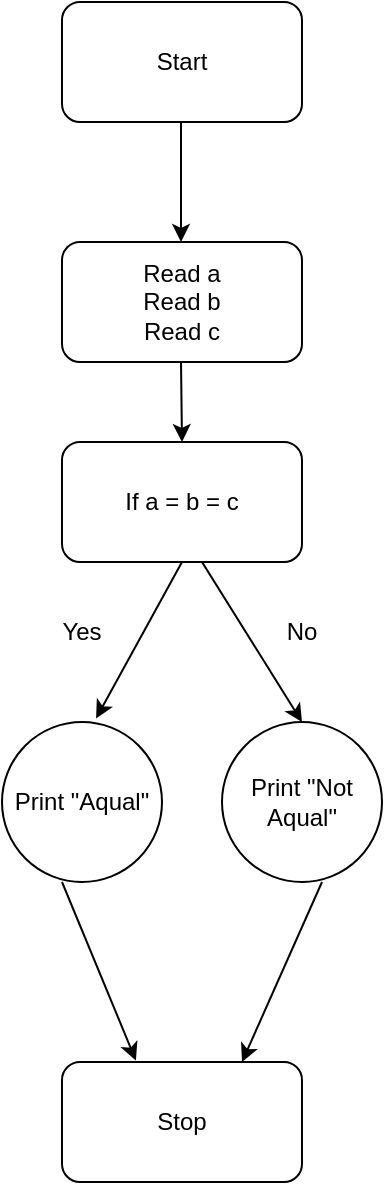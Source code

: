 <mxfile version="15.6.2" type="github"><diagram id="EV86mk1PAatEvUBDKGkD" name="Page-1"><mxGraphModel dx="1422" dy="727" grid="1" gridSize="10" guides="1" tooltips="1" connect="1" arrows="1" fold="1" page="1" pageScale="1" pageWidth="827" pageHeight="1169" math="0" shadow="0"><root><mxCell id="0"/><mxCell id="1" parent="0"/><mxCell id="aWt0cM9ADZagKu85yA8u-1" value="Start" style="rounded=1;whiteSpace=wrap;html=1;" vertex="1" parent="1"><mxGeometry x="180" y="20" width="120" height="60" as="geometry"/></mxCell><mxCell id="aWt0cM9ADZagKu85yA8u-3" value="Stop" style="rounded=1;whiteSpace=wrap;html=1;" vertex="1" parent="1"><mxGeometry x="180" y="550" width="120" height="60" as="geometry"/></mxCell><mxCell id="aWt0cM9ADZagKu85yA8u-4" value="Read a&lt;br&gt;Read b&lt;br&gt;Read c" style="rounded=1;whiteSpace=wrap;html=1;" vertex="1" parent="1"><mxGeometry x="180" y="140" width="120" height="60" as="geometry"/></mxCell><mxCell id="aWt0cM9ADZagKu85yA8u-5" value="If a = b = c" style="rounded=1;whiteSpace=wrap;html=1;" vertex="1" parent="1"><mxGeometry x="180" y="240" width="120" height="60" as="geometry"/></mxCell><mxCell id="aWt0cM9ADZagKu85yA8u-8" value="" style="endArrow=classic;html=1;rounded=0;entryX=0.588;entryY=-0.022;entryDx=0;entryDy=0;entryPerimeter=0;" edge="1" parent="1" target="aWt0cM9ADZagKu85yA8u-12"><mxGeometry width="50" height="50" relative="1" as="geometry"><mxPoint x="240" y="300" as="sourcePoint"/><mxPoint x="200" y="350" as="targetPoint"/></mxGeometry></mxCell><mxCell id="aWt0cM9ADZagKu85yA8u-9" value="" style="endArrow=classic;html=1;rounded=0;entryX=0.5;entryY=0;entryDx=0;entryDy=0;" edge="1" parent="1" target="aWt0cM9ADZagKu85yA8u-13"><mxGeometry width="50" height="50" relative="1" as="geometry"><mxPoint x="250" y="300" as="sourcePoint"/><mxPoint x="290" y="350" as="targetPoint"/></mxGeometry></mxCell><mxCell id="aWt0cM9ADZagKu85yA8u-10" value="Yes&lt;span style=&quot;color: rgba(0 , 0 , 0 , 0) ; font-family: monospace ; font-size: 0px&quot;&gt;%3CmxGraphModel%3E%3Croot%3E%3CmxCell%20id%3D%220%22%2F%3E%3CmxCell%20id%3D%221%22%20parent%3D%220%22%2F%3E%3CmxCell%20id%3D%222%22%20value%3D%22%22%20style%3D%22endArrow%3Dclassic%3Bhtml%3D1%3Brounded%3D0%3B%22%20edge%3D%221%22%20parent%3D%221%22%3E%3CmxGeometry%20width%3D%2250%22%20height%3D%2250%22%20relative%3D%221%22%20as%3D%22geometry%22%3E%3CmxPoint%20x%3D%22240%22%20y%3D%22300%22%20as%3D%22sourcePoint%22%2F%3E%3CmxPoint%20x%3D%22200%22%20y%3D%22350%22%20as%3D%22targetPoint%22%2F%3E%3C%2FmxGeometry%3E%3C%2FmxCell%3E%3C%2Froot%3E%3C%2FmxGraphModel%3E&lt;/span&gt;" style="text;html=1;strokeColor=none;fillColor=none;align=center;verticalAlign=middle;whiteSpace=wrap;rounded=0;" vertex="1" parent="1"><mxGeometry x="160" y="320" width="60" height="30" as="geometry"/></mxCell><mxCell id="aWt0cM9ADZagKu85yA8u-11" value="No&lt;br&gt;" style="text;html=1;strokeColor=none;fillColor=none;align=center;verticalAlign=middle;whiteSpace=wrap;rounded=0;" vertex="1" parent="1"><mxGeometry x="270" y="320" width="60" height="30" as="geometry"/></mxCell><mxCell id="aWt0cM9ADZagKu85yA8u-12" value="Print &quot;Aqual&quot;" style="ellipse;whiteSpace=wrap;html=1;aspect=fixed;" vertex="1" parent="1"><mxGeometry x="150" y="380" width="80" height="80" as="geometry"/></mxCell><mxCell id="aWt0cM9ADZagKu85yA8u-13" value="Print &quot;Not Aqual&quot;" style="ellipse;whiteSpace=wrap;html=1;aspect=fixed;" vertex="1" parent="1"><mxGeometry x="260" y="380" width="80" height="80" as="geometry"/></mxCell><mxCell id="aWt0cM9ADZagKu85yA8u-14" value="" style="endArrow=classic;html=1;rounded=0;entryX=0.308;entryY=-0.012;entryDx=0;entryDy=0;entryPerimeter=0;" edge="1" parent="1" target="aWt0cM9ADZagKu85yA8u-3"><mxGeometry width="50" height="50" relative="1" as="geometry"><mxPoint x="180" y="460" as="sourcePoint"/><mxPoint x="220" y="540" as="targetPoint"/></mxGeometry></mxCell><mxCell id="aWt0cM9ADZagKu85yA8u-15" value="" style="endArrow=classic;html=1;rounded=0;entryX=0.75;entryY=0;entryDx=0;entryDy=0;" edge="1" parent="1" target="aWt0cM9ADZagKu85yA8u-3"><mxGeometry width="50" height="50" relative="1" as="geometry"><mxPoint x="310" y="460" as="sourcePoint"/><mxPoint x="270" y="540" as="targetPoint"/></mxGeometry></mxCell><mxCell id="aWt0cM9ADZagKu85yA8u-16" value="" style="endArrow=classic;html=1;rounded=0;" edge="1" parent="1"><mxGeometry width="50" height="50" relative="1" as="geometry"><mxPoint x="239.5" y="80" as="sourcePoint"/><mxPoint x="239.5" y="140" as="targetPoint"/></mxGeometry></mxCell><mxCell id="aWt0cM9ADZagKu85yA8u-17" value="" style="endArrow=classic;html=1;rounded=0;" edge="1" parent="1"><mxGeometry width="50" height="50" relative="1" as="geometry"><mxPoint x="239.5" y="200" as="sourcePoint"/><mxPoint x="240" y="240" as="targetPoint"/></mxGeometry></mxCell></root></mxGraphModel></diagram></mxfile>